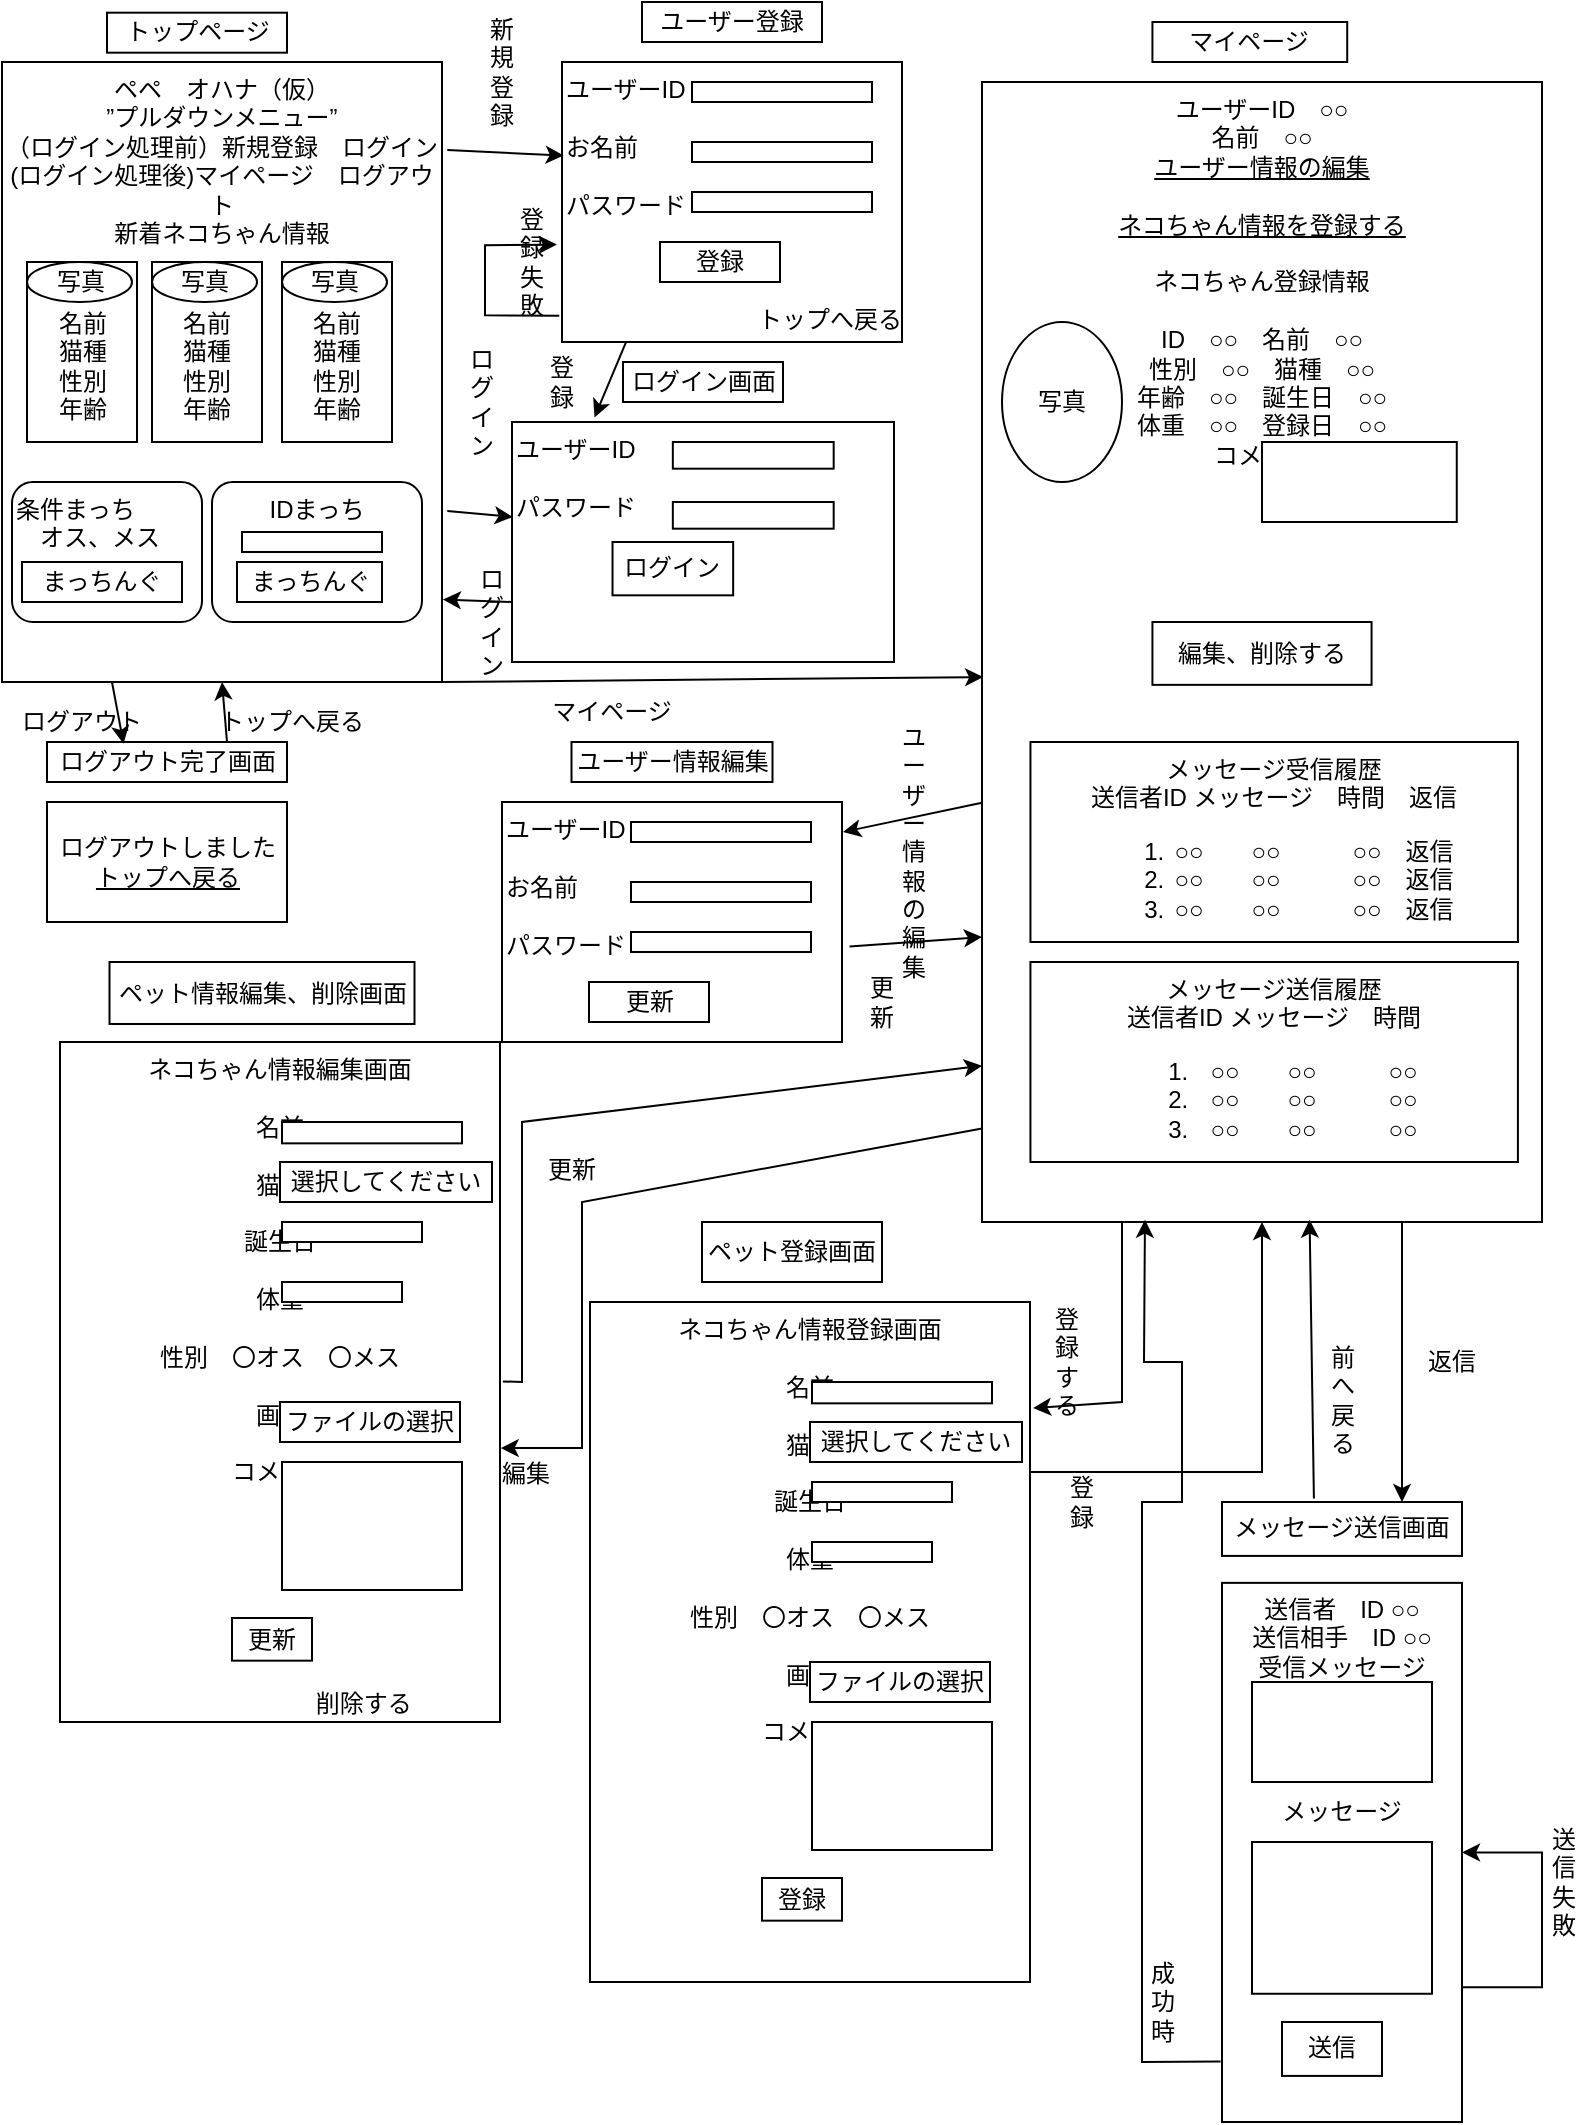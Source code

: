 <mxfile version="22.0.4" type="device">
  <diagram name="ページ1" id="Jhfju1AW9liaCJ5u8Huk">
    <mxGraphModel dx="1032" dy="-654" grid="1" gridSize="10" guides="1" tooltips="1" connect="1" arrows="1" fold="1" page="1" pageScale="1" pageWidth="827" pageHeight="1169" math="0" shadow="0">
      <root>
        <mxCell id="0" />
        <mxCell id="1" parent="0" />
        <mxCell id="ifBIQLZX5WPQYEV2Vhft-1" value="ユーザー登録" style="rounded=0;whiteSpace=wrap;html=1;" parent="1" vertex="1">
          <mxGeometry x="330" y="1180" width="90" height="20" as="geometry" />
        </mxCell>
        <mxCell id="ifBIQLZX5WPQYEV2Vhft-2" value="ログイン画面" style="rounded=0;whiteSpace=wrap;html=1;" parent="1" vertex="1">
          <mxGeometry x="320.5" y="1360" width="80" height="20" as="geometry" />
        </mxCell>
        <mxCell id="ifBIQLZX5WPQYEV2Vhft-3" value="" style="group" parent="1" vertex="1" connectable="0">
          <mxGeometry x="265" y="1390" width="191" height="120" as="geometry" />
        </mxCell>
        <mxCell id="ifBIQLZX5WPQYEV2Vhft-4" value="ユーザーID&lt;br&gt;&lt;br&gt;パスワード&lt;br&gt;&lt;br&gt;&lt;br&gt;&lt;br&gt;&lt;br&gt;　　　　　　　" style="rounded=0;whiteSpace=wrap;html=1;verticalAlign=top;align=left;" parent="ifBIQLZX5WPQYEV2Vhft-3" vertex="1">
          <mxGeometry width="191" height="120" as="geometry" />
        </mxCell>
        <mxCell id="ifBIQLZX5WPQYEV2Vhft-5" value="" style="rounded=0;whiteSpace=wrap;html=1;" parent="ifBIQLZX5WPQYEV2Vhft-3" vertex="1">
          <mxGeometry x="80.421" y="10.003" width="80.421" height="13.333" as="geometry" />
        </mxCell>
        <mxCell id="ifBIQLZX5WPQYEV2Vhft-6" value="" style="rounded=0;whiteSpace=wrap;html=1;" parent="ifBIQLZX5WPQYEV2Vhft-3" vertex="1">
          <mxGeometry x="80.421" y="40.003" width="80.421" height="13.333" as="geometry" />
        </mxCell>
        <mxCell id="ifBIQLZX5WPQYEV2Vhft-7" value="ログイン" style="rounded=0;whiteSpace=wrap;html=1;" parent="ifBIQLZX5WPQYEV2Vhft-3" vertex="1">
          <mxGeometry x="50.263" y="60" width="60.316" height="26.667" as="geometry" />
        </mxCell>
        <mxCell id="ifBIQLZX5WPQYEV2Vhft-8" value="ログイン" style="rounded=0;whiteSpace=wrap;html=1;fillColor=none;strokeColor=none;" parent="1" vertex="1">
          <mxGeometry x="240" y="1350" width="20" height="60" as="geometry" />
        </mxCell>
        <mxCell id="ifBIQLZX5WPQYEV2Vhft-9" value="新規登録" style="rounded=0;whiteSpace=wrap;html=1;fillColor=none;strokeColor=none;" parent="1" vertex="1">
          <mxGeometry x="250" y="1185.34" width="20" height="60" as="geometry" />
        </mxCell>
        <mxCell id="ifBIQLZX5WPQYEV2Vhft-10" value="" style="endArrow=classic;html=1;rounded=0;entryX=1.003;entryY=0.125;entryDx=0;entryDy=0;exitX=0.002;exitY=0.632;exitDx=0;exitDy=0;exitPerimeter=0;entryPerimeter=0;" parent="1" source="ifBIQLZX5WPQYEV2Vhft-58" target="ifBIQLZX5WPQYEV2Vhft-13" edge="1">
          <mxGeometry width="50" height="50" relative="1" as="geometry">
            <mxPoint x="430" y="800" as="sourcePoint" />
            <mxPoint x="480" y="750" as="targetPoint" />
          </mxGeometry>
        </mxCell>
        <mxCell id="ifBIQLZX5WPQYEV2Vhft-11" value="" style="endArrow=classic;html=1;rounded=0;exitX=1.022;exitY=0.602;exitDx=0;exitDy=0;entryX=0;entryY=0.75;entryDx=0;entryDy=0;exitPerimeter=0;" parent="1" source="ifBIQLZX5WPQYEV2Vhft-13" target="ifBIQLZX5WPQYEV2Vhft-58" edge="1">
          <mxGeometry width="50" height="50" relative="1" as="geometry">
            <mxPoint x="430" y="800" as="sourcePoint" />
            <mxPoint x="550" y="1625" as="targetPoint" />
          </mxGeometry>
        </mxCell>
        <mxCell id="ifBIQLZX5WPQYEV2Vhft-20" value="ペペ　オハナ（仮）&lt;br&gt;”プルダウンメニュー”&lt;br&gt;（ログイン処理前）新規登録　ログイン&lt;br&gt;(ログイン処理後)マイページ　ログアウト&lt;br&gt;新着ネコちゃん情報&lt;br&gt;&lt;br&gt;&lt;br&gt;&lt;br&gt;&lt;br&gt;&lt;br&gt;&lt;br&gt;&lt;br&gt;" style="rounded=0;whiteSpace=wrap;html=1;verticalAlign=top;" parent="1" vertex="1">
          <mxGeometry x="10" y="1210" width="220" height="310" as="geometry" />
        </mxCell>
        <mxCell id="ifBIQLZX5WPQYEV2Vhft-21" value="トップページ" style="rounded=0;whiteSpace=wrap;html=1;" parent="1" vertex="1">
          <mxGeometry x="62.5" y="1185.34" width="90" height="20" as="geometry" />
        </mxCell>
        <mxCell id="ifBIQLZX5WPQYEV2Vhft-22" value="" style="group" parent="1" vertex="1" connectable="0">
          <mxGeometry x="22.5" y="1310" width="55" height="90" as="geometry" />
        </mxCell>
        <mxCell id="ifBIQLZX5WPQYEV2Vhft-23" value="&lt;br&gt;名前&lt;br&gt;猫種&lt;br&gt;性別&lt;br&gt;年齢" style="rounded=0;whiteSpace=wrap;html=1;" parent="ifBIQLZX5WPQYEV2Vhft-22" vertex="1">
          <mxGeometry width="55" height="90" as="geometry" />
        </mxCell>
        <mxCell id="ifBIQLZX5WPQYEV2Vhft-24" value="写真" style="ellipse;whiteSpace=wrap;html=1;" parent="ifBIQLZX5WPQYEV2Vhft-22" vertex="1">
          <mxGeometry width="52.5" height="20" as="geometry" />
        </mxCell>
        <mxCell id="ifBIQLZX5WPQYEV2Vhft-25" value="" style="group" parent="1" vertex="1" connectable="0">
          <mxGeometry x="85" y="1310" width="55" height="90" as="geometry" />
        </mxCell>
        <mxCell id="ifBIQLZX5WPQYEV2Vhft-26" value="&lt;br&gt;名前&lt;br&gt;猫種&lt;br&gt;性別&lt;br&gt;年齢" style="rounded=0;whiteSpace=wrap;html=1;" parent="ifBIQLZX5WPQYEV2Vhft-25" vertex="1">
          <mxGeometry width="55" height="90" as="geometry" />
        </mxCell>
        <mxCell id="ifBIQLZX5WPQYEV2Vhft-27" value="写真" style="ellipse;whiteSpace=wrap;html=1;" parent="ifBIQLZX5WPQYEV2Vhft-25" vertex="1">
          <mxGeometry width="52.5" height="20" as="geometry" />
        </mxCell>
        <mxCell id="ifBIQLZX5WPQYEV2Vhft-28" value="" style="group" parent="1" vertex="1" connectable="0">
          <mxGeometry x="150" y="1310" width="55" height="90" as="geometry" />
        </mxCell>
        <mxCell id="ifBIQLZX5WPQYEV2Vhft-29" value="&lt;br&gt;名前&lt;br&gt;猫種&lt;br&gt;性別&lt;br&gt;年齢" style="rounded=0;whiteSpace=wrap;html=1;" parent="ifBIQLZX5WPQYEV2Vhft-28" vertex="1">
          <mxGeometry width="55" height="90" as="geometry" />
        </mxCell>
        <mxCell id="ifBIQLZX5WPQYEV2Vhft-30" value="写真" style="ellipse;whiteSpace=wrap;html=1;" parent="ifBIQLZX5WPQYEV2Vhft-28" vertex="1">
          <mxGeometry width="52.5" height="20" as="geometry" />
        </mxCell>
        <mxCell id="ifBIQLZX5WPQYEV2Vhft-41" value="条件まっち&lt;br&gt;　オス、メス" style="rounded=1;whiteSpace=wrap;html=1;verticalAlign=top;align=left;" parent="1" vertex="1">
          <mxGeometry x="15" y="1420" width="95" height="70" as="geometry" />
        </mxCell>
        <mxCell id="ifBIQLZX5WPQYEV2Vhft-42" value="まっちんぐ" style="rounded=0;whiteSpace=wrap;html=1;" parent="1" vertex="1">
          <mxGeometry x="20" y="1460" width="80" height="20" as="geometry" />
        </mxCell>
        <mxCell id="ifBIQLZX5WPQYEV2Vhft-43" value="" style="group" parent="1" vertex="1" connectable="0">
          <mxGeometry x="290" y="1210" width="170" height="140" as="geometry" />
        </mxCell>
        <mxCell id="ifBIQLZX5WPQYEV2Vhft-44" value="ユーザーID&lt;br&gt;&lt;br&gt;お名前&lt;br&gt;&lt;br&gt;パスワード&lt;br&gt;&lt;br&gt;&lt;br&gt;&lt;br&gt;&lt;div style=&quot;text-align: right;&quot;&gt;　　　　　　　　トップへ戻る&lt;/div&gt;" style="rounded=0;whiteSpace=wrap;html=1;verticalAlign=top;align=left;" parent="ifBIQLZX5WPQYEV2Vhft-43" vertex="1">
          <mxGeometry width="170" height="140" as="geometry" />
        </mxCell>
        <mxCell id="ifBIQLZX5WPQYEV2Vhft-45" value="登録" style="rounded=0;whiteSpace=wrap;html=1;" parent="ifBIQLZX5WPQYEV2Vhft-43" vertex="1">
          <mxGeometry x="49" y="90" width="60" height="20" as="geometry" />
        </mxCell>
        <mxCell id="ifBIQLZX5WPQYEV2Vhft-46" value="" style="rounded=0;whiteSpace=wrap;html=1;" parent="ifBIQLZX5WPQYEV2Vhft-43" vertex="1">
          <mxGeometry x="65" y="10" width="90" height="10" as="geometry" />
        </mxCell>
        <mxCell id="ifBIQLZX5WPQYEV2Vhft-47" value="" style="rounded=0;whiteSpace=wrap;html=1;" parent="ifBIQLZX5WPQYEV2Vhft-43" vertex="1">
          <mxGeometry x="65" y="40" width="90" height="10" as="geometry" />
        </mxCell>
        <mxCell id="ifBIQLZX5WPQYEV2Vhft-48" value="" style="rounded=0;whiteSpace=wrap;html=1;" parent="ifBIQLZX5WPQYEV2Vhft-43" vertex="1">
          <mxGeometry x="65" y="65" width="90" height="10" as="geometry" />
        </mxCell>
        <mxCell id="45_v_wAbbeRh8CHD0ImP-1" value="" style="endArrow=classic;html=1;rounded=0;exitX=-0.008;exitY=0.906;exitDx=0;exitDy=0;exitPerimeter=0;entryX=-0.015;entryY=0.652;entryDx=0;entryDy=0;entryPerimeter=0;" parent="ifBIQLZX5WPQYEV2Vhft-43" source="ifBIQLZX5WPQYEV2Vhft-44" target="ifBIQLZX5WPQYEV2Vhft-44" edge="1">
          <mxGeometry width="50" height="50" relative="1" as="geometry">
            <mxPoint x="61.5" y="254.66" as="sourcePoint" />
            <mxPoint x="-88.5" y="84.66" as="targetPoint" />
            <Array as="points">
              <mxPoint x="-38.5" y="126.66" />
              <mxPoint x="-38.5" y="91.66" />
            </Array>
          </mxGeometry>
        </mxCell>
        <mxCell id="ifBIQLZX5WPQYEV2Vhft-49" value="" style="group" parent="1" vertex="1" connectable="0">
          <mxGeometry x="620" y="1930" width="120" height="310" as="geometry" />
        </mxCell>
        <mxCell id="ifBIQLZX5WPQYEV2Vhft-50" value="メッセージ送信画面" style="rounded=0;whiteSpace=wrap;html=1;" parent="ifBIQLZX5WPQYEV2Vhft-49" vertex="1">
          <mxGeometry width="120" height="26.957" as="geometry" />
        </mxCell>
        <mxCell id="ifBIQLZX5WPQYEV2Vhft-51" value="" style="group" parent="ifBIQLZX5WPQYEV2Vhft-49" vertex="1" connectable="0">
          <mxGeometry y="40.435" width="120" height="269.565" as="geometry" />
        </mxCell>
        <mxCell id="ifBIQLZX5WPQYEV2Vhft-52" value="送信者　ID ○○&lt;br&gt;送信相手　ID ○○&lt;br&gt;受信メッセージ&lt;br&gt;&lt;br&gt;&lt;br&gt;&lt;br&gt;&lt;br&gt;メッセージ&lt;br&gt;&lt;br&gt;&lt;br&gt;&lt;br&gt;&lt;br&gt;&lt;br&gt;&lt;br&gt;" style="rounded=0;whiteSpace=wrap;html=1;verticalAlign=top;" parent="ifBIQLZX5WPQYEV2Vhft-51" vertex="1">
          <mxGeometry width="120" height="269.565" as="geometry" />
        </mxCell>
        <mxCell id="ifBIQLZX5WPQYEV2Vhft-53" value="" style="rounded=0;whiteSpace=wrap;html=1;" parent="ifBIQLZX5WPQYEV2Vhft-51" vertex="1">
          <mxGeometry x="15" y="129.57" width="90" height="75.87" as="geometry" />
        </mxCell>
        <mxCell id="ifBIQLZX5WPQYEV2Vhft-54" value="送信" style="rounded=0;whiteSpace=wrap;html=1;" parent="ifBIQLZX5WPQYEV2Vhft-51" vertex="1">
          <mxGeometry x="30" y="219.565" width="50" height="26.957" as="geometry" />
        </mxCell>
        <mxCell id="ifBIQLZX5WPQYEV2Vhft-137" value="" style="endArrow=classic;html=1;rounded=0;exitX=1;exitY=0.75;exitDx=0;exitDy=0;entryX=1;entryY=0.5;entryDx=0;entryDy=0;" parent="ifBIQLZX5WPQYEV2Vhft-51" source="ifBIQLZX5WPQYEV2Vhft-52" target="ifBIQLZX5WPQYEV2Vhft-52" edge="1">
          <mxGeometry width="50" height="50" relative="1" as="geometry">
            <mxPoint x="130" y="188.696" as="sourcePoint" />
            <mxPoint x="130" y="121.304" as="targetPoint" />
            <Array as="points">
              <mxPoint x="160" y="202.174" />
              <mxPoint x="160" y="134.783" />
            </Array>
          </mxGeometry>
        </mxCell>
        <mxCell id="YjMoN631CVRs8-Bf5MVm-1" value="" style="rounded=0;whiteSpace=wrap;html=1;" parent="ifBIQLZX5WPQYEV2Vhft-51" vertex="1">
          <mxGeometry x="15" y="49.57" width="90" height="50" as="geometry" />
        </mxCell>
        <mxCell id="ifBIQLZX5WPQYEV2Vhft-55" value="" style="group" parent="1" vertex="1" connectable="0">
          <mxGeometry x="500" y="1190" width="280" height="640" as="geometry" />
        </mxCell>
        <mxCell id="ifBIQLZX5WPQYEV2Vhft-56" value="マイページ" style="rounded=0;whiteSpace=wrap;html=1;" parent="ifBIQLZX5WPQYEV2Vhft-55" vertex="1">
          <mxGeometry x="85.217" width="97.391" height="20" as="geometry" />
        </mxCell>
        <mxCell id="ifBIQLZX5WPQYEV2Vhft-57" value="" style="group" parent="ifBIQLZX5WPQYEV2Vhft-55" vertex="1" connectable="0">
          <mxGeometry y="30" width="280" height="610" as="geometry" />
        </mxCell>
        <mxCell id="ifBIQLZX5WPQYEV2Vhft-58" value="ユーザーID　○○&lt;br&gt;名前　○○&lt;br&gt;&lt;u&gt;ユーザー情報の編集&lt;/u&gt;&lt;br&gt;&lt;br&gt;&lt;u&gt;ネコちゃん情報を登録する&lt;br&gt;&lt;/u&gt;&lt;br&gt;ネコちゃん登録情報&lt;br&gt;&lt;br&gt;ID　○○　名前　○○&lt;br&gt;性別　○○　猫種　○○&lt;br&gt;年齢　○○　誕生日　○○&lt;br&gt;体重　○○　登録日　○○&lt;br&gt;コメント　　　　　　&lt;br&gt;&lt;br&gt;&lt;br&gt;&lt;span style=&quot;text-align: right; background-color: initial;&quot;&gt;&lt;br&gt;&lt;br&gt;&lt;br&gt;&lt;br&gt;&lt;br&gt;&lt;br&gt;&lt;br&gt;&lt;br&gt;&lt;br&gt;&lt;br&gt;&lt;br&gt;&lt;br&gt;&lt;br&gt;&lt;br&gt;&lt;br&gt;&lt;br&gt;&lt;br&gt;&lt;br&gt;&lt;br&gt;&lt;/span&gt;&lt;span style=&quot;text-align: right; background-color: initial;&quot;&gt;&lt;br&gt;&lt;/span&gt;" style="rounded=0;whiteSpace=wrap;html=1;verticalAlign=top;" parent="ifBIQLZX5WPQYEV2Vhft-57" vertex="1">
          <mxGeometry width="280" height="570" as="geometry" />
        </mxCell>
        <mxCell id="ifBIQLZX5WPQYEV2Vhft-59" value="写真" style="ellipse;whiteSpace=wrap;html=1;" parent="ifBIQLZX5WPQYEV2Vhft-57" vertex="1">
          <mxGeometry x="10" y="120" width="60" height="80" as="geometry" />
        </mxCell>
        <mxCell id="ifBIQLZX5WPQYEV2Vhft-60" value="" style="rounded=0;whiteSpace=wrap;html=1;" parent="ifBIQLZX5WPQYEV2Vhft-57" vertex="1">
          <mxGeometry x="139.997" y="180" width="97.391" height="40" as="geometry" />
        </mxCell>
        <mxCell id="ifBIQLZX5WPQYEV2Vhft-61" value="編集、削除する" style="rounded=0;whiteSpace=wrap;html=1;" parent="ifBIQLZX5WPQYEV2Vhft-57" vertex="1">
          <mxGeometry x="85.217" y="270" width="109.565" height="31.43" as="geometry" />
        </mxCell>
        <mxCell id="ifBIQLZX5WPQYEV2Vhft-63" value="メッセージ受信履歴&lt;br&gt;&lt;span style=&quot;background-color: initial;&quot;&gt;送信者ID メッセージ　時間　返信&lt;br&gt;&lt;ol&gt;&lt;li&gt;&lt;span style=&quot;background-color: initial;&quot;&gt;○○　　○○　　　○○　返信&lt;/span&gt;&lt;/li&gt;&lt;li style=&quot;border-color: var(--border-color);&quot;&gt;○○　　○○　　　○○　返信&lt;/li&gt;&lt;li style=&quot;border-color: var(--border-color);&quot;&gt;○○　　○○　　　○○　返信&lt;/li&gt;&lt;/ol&gt;&lt;/span&gt;&lt;div style=&quot;text-align: justify;&quot;&gt;&lt;/div&gt;" style="rounded=0;whiteSpace=wrap;html=1;verticalAlign=top;" parent="ifBIQLZX5WPQYEV2Vhft-57" vertex="1">
          <mxGeometry x="24.226" y="330" width="243.734" height="100" as="geometry" />
        </mxCell>
        <mxCell id="ifBIQLZX5WPQYEV2Vhft-64" value="メッセージ送信履歴&lt;br&gt;&lt;span style=&quot;background-color: initial;&quot;&gt;送信者ID メッセージ　時間　&lt;br&gt;&lt;ol&gt;&lt;li&gt;&lt;span style=&quot;background-color: initial;&quot;&gt;○○　　○○　　　○○　&lt;/span&gt;&lt;/li&gt;&lt;li style=&quot;border-color: var(--border-color);&quot;&gt;○○　　○○　　　○○　&lt;/li&gt;&lt;li style=&quot;border-color: var(--border-color);&quot;&gt;○○　　○○　　　○○　&lt;/li&gt;&lt;/ol&gt;&lt;/span&gt;&lt;div style=&quot;text-align: justify;&quot;&gt;&lt;/div&gt;" style="rounded=0;whiteSpace=wrap;html=1;verticalAlign=top;" parent="ifBIQLZX5WPQYEV2Vhft-57" vertex="1">
          <mxGeometry x="24.214" y="440" width="243.734" height="100" as="geometry" />
        </mxCell>
        <mxCell id="ifBIQLZX5WPQYEV2Vhft-65" value="" style="endArrow=classic;html=1;rounded=0;exitX=1.012;exitY=0.142;exitDx=0;exitDy=0;exitPerimeter=0;entryX=0.005;entryY=0.334;entryDx=0;entryDy=0;entryPerimeter=0;" parent="1" source="ifBIQLZX5WPQYEV2Vhft-20" target="ifBIQLZX5WPQYEV2Vhft-44" edge="1">
          <mxGeometry width="50" height="50" relative="1" as="geometry">
            <mxPoint x="390" y="1400" as="sourcePoint" />
            <mxPoint x="440" y="1350" as="targetPoint" />
          </mxGeometry>
        </mxCell>
        <mxCell id="ifBIQLZX5WPQYEV2Vhft-66" value="" style="endArrow=classic;html=1;rounded=0;entryX=0.216;entryY=-0.019;entryDx=0;entryDy=0;exitX=0.188;exitY=1.001;exitDx=0;exitDy=0;exitPerimeter=0;entryPerimeter=0;" parent="1" source="ifBIQLZX5WPQYEV2Vhft-44" target="ifBIQLZX5WPQYEV2Vhft-4" edge="1">
          <mxGeometry width="50" height="50" relative="1" as="geometry">
            <mxPoint x="390" y="1400" as="sourcePoint" />
            <mxPoint x="440" y="1350" as="targetPoint" />
          </mxGeometry>
        </mxCell>
        <mxCell id="ifBIQLZX5WPQYEV2Vhft-67" value="" style="endArrow=classic;html=1;rounded=0;exitX=1.012;exitY=0.724;exitDx=0;exitDy=0;exitPerimeter=0;entryX=0.002;entryY=0.396;entryDx=0;entryDy=0;entryPerimeter=0;" parent="1" source="ifBIQLZX5WPQYEV2Vhft-20" target="ifBIQLZX5WPQYEV2Vhft-4" edge="1">
          <mxGeometry width="50" height="50" relative="1" as="geometry">
            <mxPoint x="390" y="1400" as="sourcePoint" />
            <mxPoint x="440" y="1350" as="targetPoint" />
          </mxGeometry>
        </mxCell>
        <mxCell id="ifBIQLZX5WPQYEV2Vhft-68" value="" style="endArrow=classic;html=1;rounded=0;exitX=0;exitY=0.75;exitDx=0;exitDy=0;entryX=1.002;entryY=0.867;entryDx=0;entryDy=0;entryPerimeter=0;" parent="1" source="ifBIQLZX5WPQYEV2Vhft-4" target="ifBIQLZX5WPQYEV2Vhft-20" edge="1">
          <mxGeometry width="50" height="50" relative="1" as="geometry">
            <mxPoint x="390" y="1630" as="sourcePoint" />
            <mxPoint x="440" y="1580" as="targetPoint" />
          </mxGeometry>
        </mxCell>
        <mxCell id="ifBIQLZX5WPQYEV2Vhft-69" value="" style="endArrow=classic;html=1;rounded=0;exitX=1;exitY=1;exitDx=0;exitDy=0;entryX=0.002;entryY=0.522;entryDx=0;entryDy=0;entryPerimeter=0;" parent="1" source="ifBIQLZX5WPQYEV2Vhft-20" target="ifBIQLZX5WPQYEV2Vhft-58" edge="1">
          <mxGeometry width="50" height="50" relative="1" as="geometry">
            <mxPoint x="390" y="1400" as="sourcePoint" />
            <mxPoint x="440" y="1350" as="targetPoint" />
          </mxGeometry>
        </mxCell>
        <mxCell id="ifBIQLZX5WPQYEV2Vhft-71" value="" style="group" parent="1" vertex="1" connectable="0">
          <mxGeometry x="280" y="1790" width="250" height="380" as="geometry" />
        </mxCell>
        <mxCell id="ifBIQLZX5WPQYEV2Vhft-72" value="ペット登録画面" style="rounded=0;whiteSpace=wrap;html=1;" parent="ifBIQLZX5WPQYEV2Vhft-71" vertex="1">
          <mxGeometry x="80" width="90" height="30" as="geometry" />
        </mxCell>
        <mxCell id="ifBIQLZX5WPQYEV2Vhft-73" value="" style="group" parent="ifBIQLZX5WPQYEV2Vhft-71" vertex="1" connectable="0">
          <mxGeometry y="40.0" width="250" height="340" as="geometry" />
        </mxCell>
        <mxCell id="ifBIQLZX5WPQYEV2Vhft-74" value="" style="group" parent="ifBIQLZX5WPQYEV2Vhft-73" vertex="1" connectable="0">
          <mxGeometry x="30" width="220" height="340" as="geometry" />
        </mxCell>
        <mxCell id="ifBIQLZX5WPQYEV2Vhft-75" value="ネコちゃん情報登録画面&lt;br&gt;&lt;br&gt;名前　　　　&lt;br&gt;&lt;br&gt;猫種　　　　&lt;br&gt;&lt;br&gt;誕生日　　　　　&lt;br&gt;&lt;br&gt;体重　　　　&lt;br&gt;&lt;br&gt;性別　〇オス　〇メス&lt;br&gt;&lt;br&gt;画像　　　　&lt;br&gt;　　　　&lt;br&gt;コメント　　　　　　" style="rounded=0;whiteSpace=wrap;html=1;verticalAlign=top;" parent="ifBIQLZX5WPQYEV2Vhft-74" vertex="1">
          <mxGeometry x="-6" width="220" height="340" as="geometry" />
        </mxCell>
        <mxCell id="ifBIQLZX5WPQYEV2Vhft-76" value="" style="rounded=0;whiteSpace=wrap;html=1;" parent="ifBIQLZX5WPQYEV2Vhft-74" vertex="1">
          <mxGeometry x="105" y="40.003" width="90" height="10.667" as="geometry" />
        </mxCell>
        <mxCell id="ifBIQLZX5WPQYEV2Vhft-77" value="" style="rounded=0;whiteSpace=wrap;html=1;" parent="ifBIQLZX5WPQYEV2Vhft-74" vertex="1">
          <mxGeometry x="105" y="90" width="70" height="10" as="geometry" />
        </mxCell>
        <mxCell id="ifBIQLZX5WPQYEV2Vhft-78" value="" style="rounded=0;whiteSpace=wrap;html=1;" parent="ifBIQLZX5WPQYEV2Vhft-74" vertex="1">
          <mxGeometry x="105" y="120" width="60" height="10" as="geometry" />
        </mxCell>
        <mxCell id="ifBIQLZX5WPQYEV2Vhft-79" value="" style="rounded=0;whiteSpace=wrap;html=1;" parent="ifBIQLZX5WPQYEV2Vhft-74" vertex="1">
          <mxGeometry x="105" y="210" width="90" height="64" as="geometry" />
        </mxCell>
        <mxCell id="ifBIQLZX5WPQYEV2Vhft-80" value="登録" style="rounded=0;whiteSpace=wrap;html=1;" parent="ifBIQLZX5WPQYEV2Vhft-74" vertex="1">
          <mxGeometry x="80" y="288" width="40" height="21.333" as="geometry" />
        </mxCell>
        <mxCell id="NT1Fx-1fLvaRTDsDG0yy-5" value="ファイルの選択" style="rounded=0;whiteSpace=wrap;html=1;" vertex="1" parent="ifBIQLZX5WPQYEV2Vhft-74">
          <mxGeometry x="104" y="180.0" width="90" height="20" as="geometry" />
        </mxCell>
        <mxCell id="NT1Fx-1fLvaRTDsDG0yy-6" value="選択してください" style="rounded=0;whiteSpace=wrap;html=1;" vertex="1" parent="ifBIQLZX5WPQYEV2Vhft-74">
          <mxGeometry x="104" y="60" width="106" height="20" as="geometry" />
        </mxCell>
        <mxCell id="ifBIQLZX5WPQYEV2Vhft-82" value="編集" style="rounded=0;whiteSpace=wrap;html=1;fillColor=none;strokeColor=none;" parent="ifBIQLZX5WPQYEV2Vhft-73" vertex="1">
          <mxGeometry x="-36" y="76.0" width="56" height="20" as="geometry" />
        </mxCell>
        <mxCell id="ifBIQLZX5WPQYEV2Vhft-83" value="" style="endArrow=classic;html=1;rounded=0;exitX=1.002;exitY=0.058;exitDx=0;exitDy=0;exitPerimeter=0;entryX=0;entryY=0.863;entryDx=0;entryDy=0;entryPerimeter=0;" parent="1" edge="1" target="ifBIQLZX5WPQYEV2Vhft-58">
          <mxGeometry width="50" height="50" relative="1" as="geometry">
            <mxPoint x="260.44" y="1869.72" as="sourcePoint" />
            <mxPoint x="550" y="1780" as="targetPoint" />
            <Array as="points">
              <mxPoint x="270" y="1870" />
              <mxPoint x="270" y="1740" />
            </Array>
          </mxGeometry>
        </mxCell>
        <mxCell id="ifBIQLZX5WPQYEV2Vhft-84" value="" style="endArrow=classic;html=1;rounded=0;entryX=0.997;entryY=0.156;entryDx=0;entryDy=0;exitX=0;exitY=0.918;exitDx=0;exitDy=0;exitPerimeter=0;entryPerimeter=0;" parent="1" source="ifBIQLZX5WPQYEV2Vhft-58" edge="1">
          <mxGeometry width="50" height="50" relative="1" as="geometry">
            <mxPoint x="390" y="1930" as="sourcePoint" />
            <mxPoint x="259.34" y="1903.04" as="targetPoint" />
            <Array as="points">
              <mxPoint x="300" y="1780" />
              <mxPoint x="300" y="1903" />
            </Array>
          </mxGeometry>
        </mxCell>
        <mxCell id="ifBIQLZX5WPQYEV2Vhft-85" value="" style="endArrow=classic;html=1;rounded=0;entryX=0.75;entryY=0;entryDx=0;entryDy=0;exitX=0.75;exitY=1;exitDx=0;exitDy=0;" parent="1" source="ifBIQLZX5WPQYEV2Vhft-58" target="ifBIQLZX5WPQYEV2Vhft-50" edge="1">
          <mxGeometry width="50" height="50" relative="1" as="geometry">
            <mxPoint x="390" y="1930" as="sourcePoint" />
            <mxPoint x="440" y="1880" as="targetPoint" />
          </mxGeometry>
        </mxCell>
        <mxCell id="ifBIQLZX5WPQYEV2Vhft-86" value="" style="endArrow=classic;html=1;rounded=0;entryX=0.585;entryY=0.998;entryDx=0;entryDy=0;exitX=0.383;exitY=-0.066;exitDx=0;exitDy=0;exitPerimeter=0;entryPerimeter=0;" parent="1" source="ifBIQLZX5WPQYEV2Vhft-50" target="ifBIQLZX5WPQYEV2Vhft-58" edge="1">
          <mxGeometry width="50" height="50" relative="1" as="geometry">
            <mxPoint x="390" y="1930" as="sourcePoint" />
            <mxPoint x="440" y="1880" as="targetPoint" />
          </mxGeometry>
        </mxCell>
        <mxCell id="ifBIQLZX5WPQYEV2Vhft-87" value="" style="endArrow=classic;html=1;rounded=0;entryX=1.007;entryY=0.156;entryDx=0;entryDy=0;entryPerimeter=0;exitX=0.25;exitY=1;exitDx=0;exitDy=0;" parent="1" source="ifBIQLZX5WPQYEV2Vhft-58" target="ifBIQLZX5WPQYEV2Vhft-75" edge="1">
          <mxGeometry width="50" height="50" relative="1" as="geometry">
            <mxPoint x="390" y="1930" as="sourcePoint" />
            <mxPoint x="440" y="1880" as="targetPoint" />
            <Array as="points">
              <mxPoint x="570" y="1880" />
            </Array>
          </mxGeometry>
        </mxCell>
        <mxCell id="ifBIQLZX5WPQYEV2Vhft-88" value="" style="endArrow=classic;html=1;rounded=0;entryX=0.5;entryY=1;entryDx=0;entryDy=0;exitX=1;exitY=0.25;exitDx=0;exitDy=0;" parent="1" source="ifBIQLZX5WPQYEV2Vhft-75" target="ifBIQLZX5WPQYEV2Vhft-58" edge="1">
          <mxGeometry width="50" height="50" relative="1" as="geometry">
            <mxPoint x="390" y="1930" as="sourcePoint" />
            <mxPoint x="440" y="1880" as="targetPoint" />
            <Array as="points">
              <mxPoint x="640" y="1915" />
            </Array>
          </mxGeometry>
        </mxCell>
        <mxCell id="ifBIQLZX5WPQYEV2Vhft-89" value="登録" style="rounded=0;whiteSpace=wrap;html=1;fillColor=none;strokeColor=none;" parent="1" vertex="1">
          <mxGeometry x="280" y="1355" width="20" height="30" as="geometry" />
        </mxCell>
        <mxCell id="ifBIQLZX5WPQYEV2Vhft-90" value="ログイン" style="rounded=0;whiteSpace=wrap;html=1;fillColor=none;strokeColor=none;" parent="1" vertex="1">
          <mxGeometry x="250" y="1470" width="10" height="40" as="geometry" />
        </mxCell>
        <mxCell id="ifBIQLZX5WPQYEV2Vhft-91" value="マイページ" style="rounded=0;whiteSpace=wrap;html=1;fillColor=none;strokeColor=none;" parent="1" vertex="1">
          <mxGeometry x="280" y="1530" width="70" height="10" as="geometry" />
        </mxCell>
        <mxCell id="ifBIQLZX5WPQYEV2Vhft-100" value="" style="group" parent="1" vertex="1" connectable="0">
          <mxGeometry x="32.5" y="1550" width="120" height="90" as="geometry" />
        </mxCell>
        <mxCell id="ifBIQLZX5WPQYEV2Vhft-101" value="ログアウトしました&lt;br&gt;&lt;u&gt;トップへ戻る&lt;/u&gt;" style="rounded=0;whiteSpace=wrap;html=1;" parent="ifBIQLZX5WPQYEV2Vhft-100" vertex="1">
          <mxGeometry y="30" width="120" height="60" as="geometry" />
        </mxCell>
        <mxCell id="ifBIQLZX5WPQYEV2Vhft-102" value="ログアウト完了画面" style="rounded=0;whiteSpace=wrap;html=1;fillColor=default;strokeColor=default;" parent="ifBIQLZX5WPQYEV2Vhft-100" vertex="1">
          <mxGeometry width="120" height="20" as="geometry" />
        </mxCell>
        <mxCell id="ifBIQLZX5WPQYEV2Vhft-103" value="" style="endArrow=classic;html=1;rounded=0;exitX=0.75;exitY=0;exitDx=0;exitDy=0;entryX=0.5;entryY=1;entryDx=0;entryDy=0;" parent="1" source="ifBIQLZX5WPQYEV2Vhft-102" target="ifBIQLZX5WPQYEV2Vhft-20" edge="1">
          <mxGeometry width="50" height="50" relative="1" as="geometry">
            <mxPoint x="390" y="1750" as="sourcePoint" />
            <mxPoint x="440" y="1700" as="targetPoint" />
          </mxGeometry>
        </mxCell>
        <mxCell id="ifBIQLZX5WPQYEV2Vhft-104" value="" style="endArrow=classic;html=1;rounded=0;exitX=0.25;exitY=1;exitDx=0;exitDy=0;entryX=0.319;entryY=0.045;entryDx=0;entryDy=0;entryPerimeter=0;" parent="1" source="ifBIQLZX5WPQYEV2Vhft-20" target="ifBIQLZX5WPQYEV2Vhft-102" edge="1">
          <mxGeometry width="50" height="50" relative="1" as="geometry">
            <mxPoint x="390" y="1750" as="sourcePoint" />
            <mxPoint x="440" y="1700" as="targetPoint" />
          </mxGeometry>
        </mxCell>
        <mxCell id="ifBIQLZX5WPQYEV2Vhft-105" value="ログアウト" style="rounded=0;whiteSpace=wrap;html=1;fillColor=none;strokeColor=none;" parent="1" vertex="1">
          <mxGeometry x="15" y="1530" width="70" height="20" as="geometry" />
        </mxCell>
        <mxCell id="ifBIQLZX5WPQYEV2Vhft-106" value="トップへ戻る" style="rounded=0;whiteSpace=wrap;html=1;fillColor=none;strokeColor=none;" parent="1" vertex="1">
          <mxGeometry x="115" y="1530" width="80" height="20" as="geometry" />
        </mxCell>
        <mxCell id="ifBIQLZX5WPQYEV2Vhft-108" value="登録する" style="rounded=0;whiteSpace=wrap;html=1;fillColor=none;strokeColor=none;" parent="1" vertex="1">
          <mxGeometry x="535" y="1850" width="15" height="20" as="geometry" />
        </mxCell>
        <mxCell id="ifBIQLZX5WPQYEV2Vhft-109" value="登録" style="rounded=0;whiteSpace=wrap;html=1;fillColor=none;strokeColor=none;" parent="1" vertex="1">
          <mxGeometry x="540" y="1920" width="20" height="20" as="geometry" />
        </mxCell>
        <mxCell id="ifBIQLZX5WPQYEV2Vhft-112" value="ユーザー情報の編集" style="rounded=0;whiteSpace=wrap;html=1;fillColor=none;strokeColor=none;" parent="1" vertex="1">
          <mxGeometry x="456" y="1600" width="20" height="10" as="geometry" />
        </mxCell>
        <mxCell id="ifBIQLZX5WPQYEV2Vhft-113" value="更新" style="rounded=0;whiteSpace=wrap;html=1;fillColor=none;strokeColor=none;" parent="1" vertex="1">
          <mxGeometry x="440" y="1670" width="20" height="20" as="geometry" />
        </mxCell>
        <mxCell id="ifBIQLZX5WPQYEV2Vhft-128" value="成功時" style="rounded=0;whiteSpace=wrap;html=1;fillColor=none;strokeColor=none;" parent="1" vertex="1">
          <mxGeometry x="580" y="2170" width="21" height="20" as="geometry" />
        </mxCell>
        <mxCell id="ifBIQLZX5WPQYEV2Vhft-131" value="送信失敗" style="rounded=0;whiteSpace=wrap;html=1;fillColor=none;strokeColor=none;" parent="1" vertex="1">
          <mxGeometry x="781" y="2090" width="20" height="60" as="geometry" />
        </mxCell>
        <mxCell id="ifBIQLZX5WPQYEV2Vhft-133" value="返信" style="rounded=0;whiteSpace=wrap;html=1;fillColor=none;strokeColor=none;" parent="1" vertex="1">
          <mxGeometry x="720" y="1850" width="30" height="20" as="geometry" />
        </mxCell>
        <mxCell id="ifBIQLZX5WPQYEV2Vhft-134" value="前へ戻る" style="rounded=0;whiteSpace=wrap;html=1;fillColor=none;strokeColor=none;" parent="1" vertex="1">
          <mxGeometry x="667.5" y="1870" width="25" height="17.5" as="geometry" />
        </mxCell>
        <mxCell id="ifBIQLZX5WPQYEV2Vhft-136" value="" style="endArrow=classic;html=1;rounded=0;entryX=0.291;entryY=0.998;entryDx=0;entryDy=0;entryPerimeter=0;exitX=-0.006;exitY=0.888;exitDx=0;exitDy=0;exitPerimeter=0;" parent="1" source="ifBIQLZX5WPQYEV2Vhft-52" target="ifBIQLZX5WPQYEV2Vhft-58" edge="1">
          <mxGeometry width="50" height="50" relative="1" as="geometry">
            <mxPoint x="580" y="2240" as="sourcePoint" />
            <mxPoint x="692.5" y="2190" as="targetPoint" />
            <Array as="points">
              <mxPoint x="580" y="2210" />
              <mxPoint x="580" y="1930" />
              <mxPoint x="600" y="1930" />
              <mxPoint x="600" y="1860" />
              <mxPoint x="581" y="1860" />
            </Array>
          </mxGeometry>
        </mxCell>
        <mxCell id="45_v_wAbbeRh8CHD0ImP-2" value="登録失敗" style="rounded=0;whiteSpace=wrap;html=1;fillColor=none;strokeColor=none;" parent="1" vertex="1">
          <mxGeometry x="265" y="1290" width="20" height="40" as="geometry" />
        </mxCell>
        <mxCell id="NT1Fx-1fLvaRTDsDG0yy-1" value="IDまっち" style="rounded=1;whiteSpace=wrap;html=1;verticalAlign=top;" vertex="1" parent="1">
          <mxGeometry x="115" y="1420" width="105" height="70" as="geometry" />
        </mxCell>
        <mxCell id="NT1Fx-1fLvaRTDsDG0yy-2" value="" style="rounded=0;whiteSpace=wrap;html=1;" vertex="1" parent="1">
          <mxGeometry x="130" y="1445" width="70" height="10" as="geometry" />
        </mxCell>
        <mxCell id="NT1Fx-1fLvaRTDsDG0yy-3" value="まっちんぐ" style="rounded=0;whiteSpace=wrap;html=1;" vertex="1" parent="1">
          <mxGeometry x="127.5" y="1460" width="72.5" height="20" as="geometry" />
        </mxCell>
        <mxCell id="NT1Fx-1fLvaRTDsDG0yy-20" value="" style="group" vertex="1" connectable="0" parent="1">
          <mxGeometry x="15" y="1660" width="250" height="420" as="geometry" />
        </mxCell>
        <mxCell id="ifBIQLZX5WPQYEV2Vhft-19" value="ペット情報編集、削除画面" style="rounded=0;whiteSpace=wrap;html=1;" parent="NT1Fx-1fLvaRTDsDG0yy-20" vertex="1">
          <mxGeometry x="48.75" width="152.5" height="31" as="geometry" />
        </mxCell>
        <mxCell id="NT1Fx-1fLvaRTDsDG0yy-7" value="" style="group" vertex="1" connectable="0" parent="NT1Fx-1fLvaRTDsDG0yy-20">
          <mxGeometry y="40" width="250" height="380" as="geometry" />
        </mxCell>
        <mxCell id="NT1Fx-1fLvaRTDsDG0yy-9" value="" style="group" vertex="1" connectable="0" parent="NT1Fx-1fLvaRTDsDG0yy-7">
          <mxGeometry y="2.274e-13" width="250" height="340" as="geometry" />
        </mxCell>
        <mxCell id="NT1Fx-1fLvaRTDsDG0yy-10" value="" style="group" vertex="1" connectable="0" parent="NT1Fx-1fLvaRTDsDG0yy-9">
          <mxGeometry x="30" width="220" height="340" as="geometry" />
        </mxCell>
        <mxCell id="NT1Fx-1fLvaRTDsDG0yy-11" value="ネコちゃん情報編集画面&lt;br&gt;&lt;br&gt;名前　　　　&lt;br&gt;&lt;br&gt;猫種　　　　&lt;br&gt;&lt;br&gt;誕生日　　　　　&lt;br&gt;&lt;br&gt;体重　　　　&lt;br&gt;&lt;br&gt;性別　〇オス　〇メス&lt;br&gt;&lt;br&gt;画像　　　　&lt;br&gt;　　　　&lt;br&gt;コメント　　　　　　&lt;br&gt;&lt;br&gt;&lt;br&gt;&lt;br&gt;&lt;br&gt;&lt;br&gt;&lt;br&gt;&lt;br&gt;&lt;div style=&quot;text-align: right;&quot;&gt;&lt;span style=&quot;font-size: 12px;&quot;&gt;削除する&lt;/span&gt;&lt;/div&gt;" style="rounded=0;whiteSpace=wrap;html=1;verticalAlign=top;" vertex="1" parent="NT1Fx-1fLvaRTDsDG0yy-10">
          <mxGeometry x="-6" width="220" height="340" as="geometry" />
        </mxCell>
        <mxCell id="NT1Fx-1fLvaRTDsDG0yy-12" value="" style="rounded=0;whiteSpace=wrap;html=1;" vertex="1" parent="NT1Fx-1fLvaRTDsDG0yy-10">
          <mxGeometry x="105" y="40.003" width="90" height="10.667" as="geometry" />
        </mxCell>
        <mxCell id="NT1Fx-1fLvaRTDsDG0yy-13" value="" style="rounded=0;whiteSpace=wrap;html=1;" vertex="1" parent="NT1Fx-1fLvaRTDsDG0yy-10">
          <mxGeometry x="105" y="90" width="70" height="10" as="geometry" />
        </mxCell>
        <mxCell id="NT1Fx-1fLvaRTDsDG0yy-14" value="" style="rounded=0;whiteSpace=wrap;html=1;" vertex="1" parent="NT1Fx-1fLvaRTDsDG0yy-10">
          <mxGeometry x="105" y="120" width="60" height="10" as="geometry" />
        </mxCell>
        <mxCell id="NT1Fx-1fLvaRTDsDG0yy-15" value="" style="rounded=0;whiteSpace=wrap;html=1;" vertex="1" parent="NT1Fx-1fLvaRTDsDG0yy-10">
          <mxGeometry x="105" y="210" width="90" height="64" as="geometry" />
        </mxCell>
        <mxCell id="NT1Fx-1fLvaRTDsDG0yy-16" value="更新" style="rounded=0;whiteSpace=wrap;html=1;" vertex="1" parent="NT1Fx-1fLvaRTDsDG0yy-10">
          <mxGeometry x="80" y="288" width="40" height="21.333" as="geometry" />
        </mxCell>
        <mxCell id="NT1Fx-1fLvaRTDsDG0yy-17" value="ファイルの選択" style="rounded=0;whiteSpace=wrap;html=1;" vertex="1" parent="NT1Fx-1fLvaRTDsDG0yy-10">
          <mxGeometry x="104" y="180.0" width="90" height="20" as="geometry" />
        </mxCell>
        <mxCell id="NT1Fx-1fLvaRTDsDG0yy-18" value="選択してください" style="rounded=0;whiteSpace=wrap;html=1;" vertex="1" parent="NT1Fx-1fLvaRTDsDG0yy-10">
          <mxGeometry x="104" y="60" width="106" height="20" as="geometry" />
        </mxCell>
        <mxCell id="ifBIQLZX5WPQYEV2Vhft-107" value="更新" style="rounded=0;whiteSpace=wrap;html=1;fillColor=none;strokeColor=none;" parent="1" vertex="1">
          <mxGeometry x="270" y="1754" width="50" height="20" as="geometry" />
        </mxCell>
        <mxCell id="ifBIQLZX5WPQYEV2Vhft-12" value="" style="group" parent="1" vertex="1" connectable="0">
          <mxGeometry x="260" y="1580" width="170" height="190" as="geometry" />
        </mxCell>
        <mxCell id="ifBIQLZX5WPQYEV2Vhft-13" value="ユーザーID&lt;br&gt;&lt;br&gt;お名前&lt;br&gt;&lt;br&gt;パスワード&lt;br&gt;&lt;br&gt;&lt;br&gt;&lt;br&gt;&lt;div style=&quot;text-align: right;&quot;&gt;　　　　　　　　&lt;/div&gt;" style="rounded=0;whiteSpace=wrap;html=1;verticalAlign=top;align=left;" parent="ifBIQLZX5WPQYEV2Vhft-12" vertex="1">
          <mxGeometry width="170" height="120" as="geometry" />
        </mxCell>
        <mxCell id="ifBIQLZX5WPQYEV2Vhft-14" value="" style="rounded=0;whiteSpace=wrap;html=1;" parent="ifBIQLZX5WPQYEV2Vhft-12" vertex="1">
          <mxGeometry x="64.5" y="10" width="90" height="10" as="geometry" />
        </mxCell>
        <mxCell id="ifBIQLZX5WPQYEV2Vhft-15" value="" style="rounded=0;whiteSpace=wrap;html=1;" parent="ifBIQLZX5WPQYEV2Vhft-12" vertex="1">
          <mxGeometry x="64.5" y="40" width="90" height="10" as="geometry" />
        </mxCell>
        <mxCell id="ifBIQLZX5WPQYEV2Vhft-16" value="" style="rounded=0;whiteSpace=wrap;html=1;" parent="ifBIQLZX5WPQYEV2Vhft-12" vertex="1">
          <mxGeometry x="64.5" y="65" width="90" height="10" as="geometry" />
        </mxCell>
        <mxCell id="ifBIQLZX5WPQYEV2Vhft-17" value="更新" style="rounded=0;whiteSpace=wrap;html=1;" parent="ifBIQLZX5WPQYEV2Vhft-12" vertex="1">
          <mxGeometry x="43.5" y="90" width="60" height="20" as="geometry" />
        </mxCell>
        <mxCell id="ifBIQLZX5WPQYEV2Vhft-18" value="ユーザー情報編集" style="rounded=0;whiteSpace=wrap;html=1;" parent="ifBIQLZX5WPQYEV2Vhft-12" vertex="1">
          <mxGeometry x="34.75" y="-30" width="100.5" height="20" as="geometry" />
        </mxCell>
      </root>
    </mxGraphModel>
  </diagram>
</mxfile>
